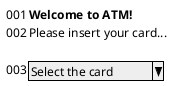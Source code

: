 @startuml
salt
{
  001 | <b>Welcome to ATM!
  002 | Please insert your card...
  .
  003 | ^Select the card^
}
@enduml